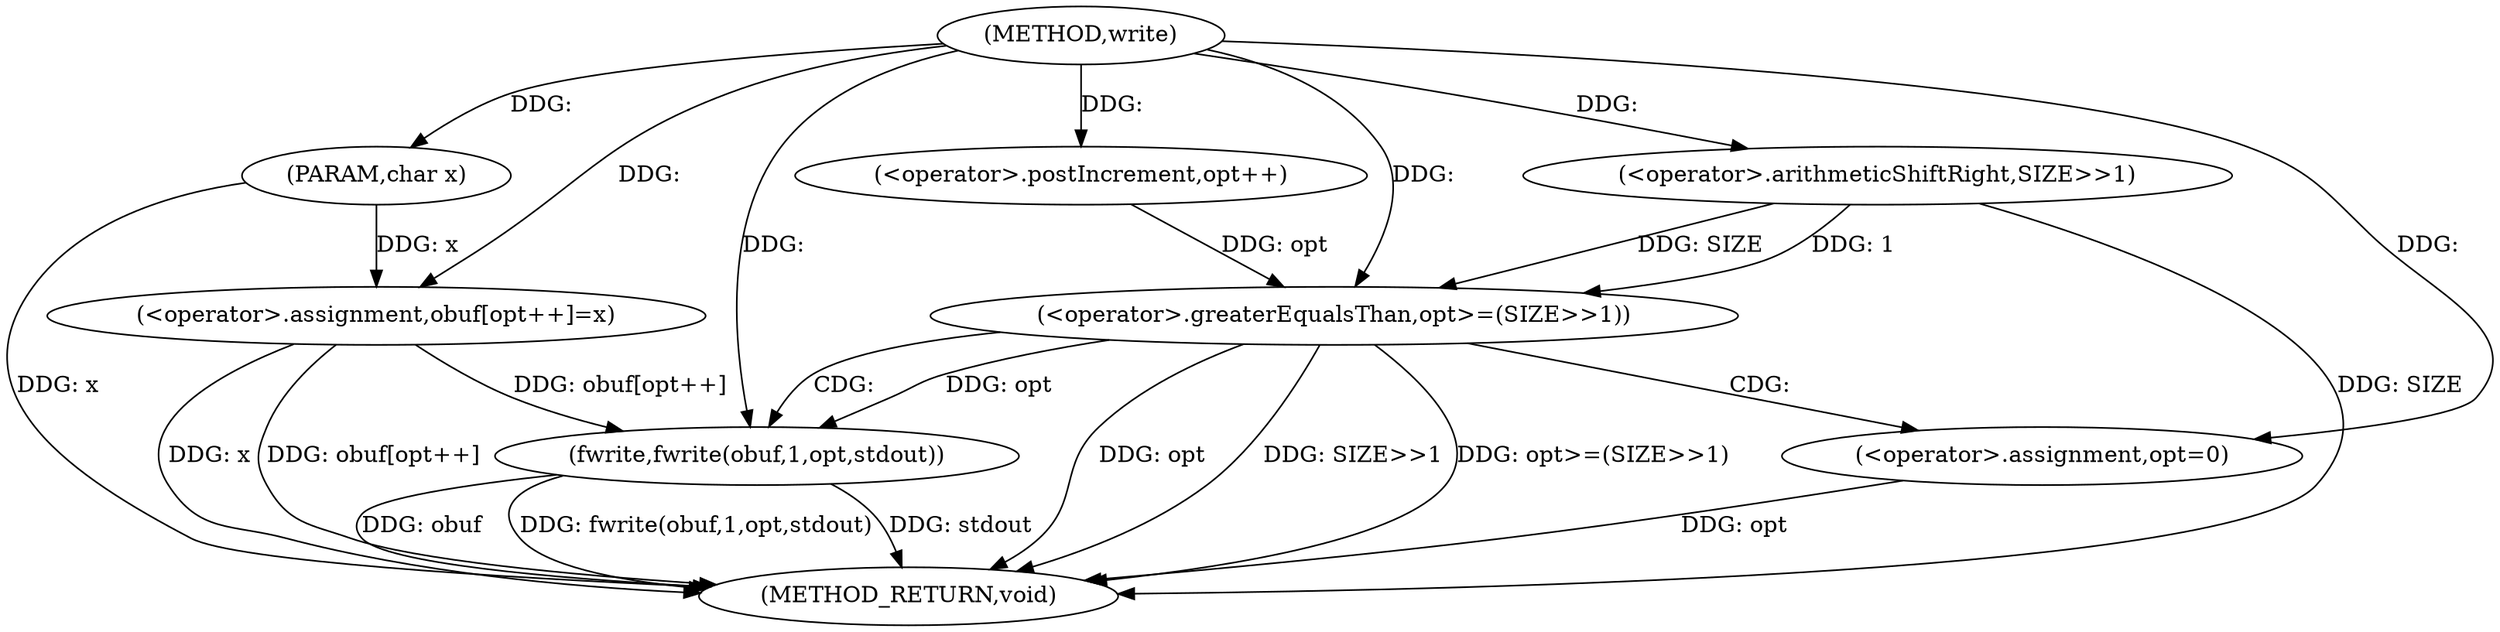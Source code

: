 digraph "write" {  
"1000521" [label = "(METHOD,write)" ]
"1000545" [label = "(METHOD_RETURN,void)" ]
"1000522" [label = "(PARAM,char x)" ]
"1000524" [label = "(<operator>.assignment,obuf[opt++]=x)" ]
"1000531" [label = "(<operator>.greaterEqualsThan,opt>=(SIZE>>1))" ]
"1000537" [label = "(fwrite,fwrite(obuf,1,opt,stdout))" ]
"1000542" [label = "(<operator>.assignment,opt=0)" ]
"1000527" [label = "(<operator>.postIncrement,opt++)" ]
"1000533" [label = "(<operator>.arithmeticShiftRight,SIZE>>1)" ]
  "1000522" -> "1000545"  [ label = "DDG: x"] 
  "1000524" -> "1000545"  [ label = "DDG: obuf[opt++]"] 
  "1000524" -> "1000545"  [ label = "DDG: x"] 
  "1000531" -> "1000545"  [ label = "DDG: opt"] 
  "1000531" -> "1000545"  [ label = "DDG: SIZE>>1"] 
  "1000531" -> "1000545"  [ label = "DDG: opt>=(SIZE>>1)"] 
  "1000537" -> "1000545"  [ label = "DDG: obuf"] 
  "1000537" -> "1000545"  [ label = "DDG: fwrite(obuf,1,opt,stdout)"] 
  "1000542" -> "1000545"  [ label = "DDG: opt"] 
  "1000537" -> "1000545"  [ label = "DDG: stdout"] 
  "1000533" -> "1000545"  [ label = "DDG: SIZE"] 
  "1000521" -> "1000522"  [ label = "DDG: "] 
  "1000522" -> "1000524"  [ label = "DDG: x"] 
  "1000521" -> "1000524"  [ label = "DDG: "] 
  "1000527" -> "1000531"  [ label = "DDG: opt"] 
  "1000521" -> "1000531"  [ label = "DDG: "] 
  "1000533" -> "1000531"  [ label = "DDG: SIZE"] 
  "1000533" -> "1000531"  [ label = "DDG: 1"] 
  "1000521" -> "1000542"  [ label = "DDG: "] 
  "1000521" -> "1000527"  [ label = "DDG: "] 
  "1000521" -> "1000533"  [ label = "DDG: "] 
  "1000524" -> "1000537"  [ label = "DDG: obuf[opt++]"] 
  "1000521" -> "1000537"  [ label = "DDG: "] 
  "1000531" -> "1000537"  [ label = "DDG: opt"] 
  "1000531" -> "1000537"  [ label = "CDG: "] 
  "1000531" -> "1000542"  [ label = "CDG: "] 
}
